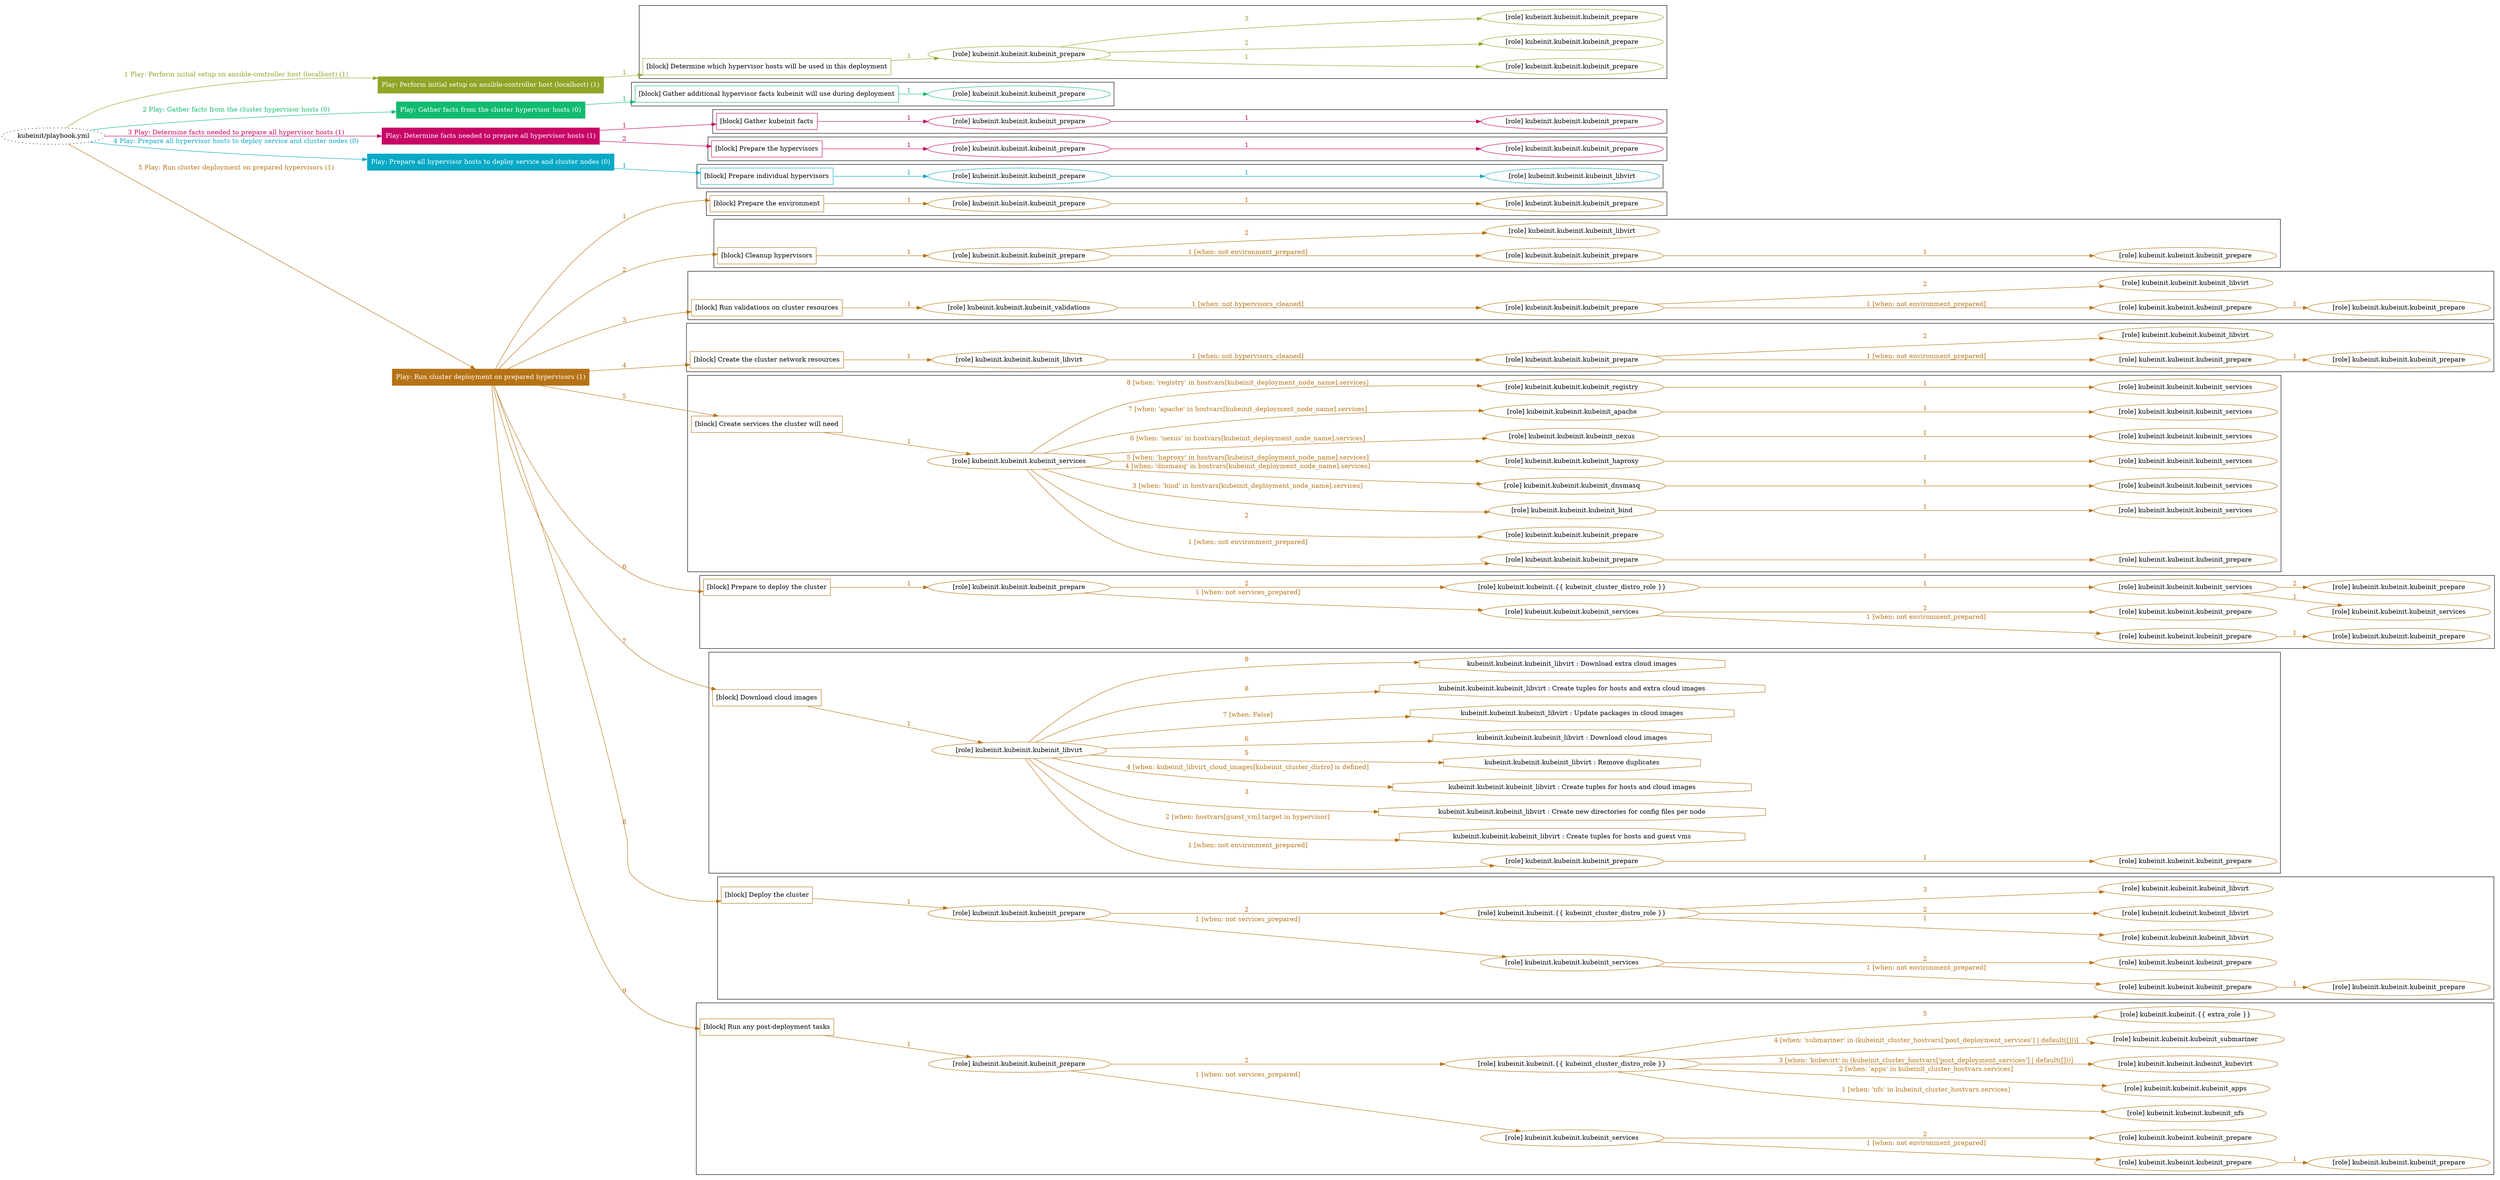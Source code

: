 digraph {
	graph [concentrate=true ordering=in rankdir=LR ratio=fill]
	edge [esep=5 sep=10]
	"kubeinit/playbook.yml" [URL="/home/runner/work/kubeinit/kubeinit/kubeinit/playbook.yml" id=playbook_e4902872 style=dotted]
	"kubeinit/playbook.yml" -> play_7882ade4 [label="1 Play: Perform initial setup on ansible-controller host (localhost) (1)" color="#90a527" fontcolor="#90a527" id=edge_playbook_e4902872_play_7882ade4 labeltooltip="1 Play: Perform initial setup on ansible-controller host (localhost) (1)" tooltip="1 Play: Perform initial setup on ansible-controller host (localhost) (1)"]
	subgraph "Play: Perform initial setup on ansible-controller host (localhost) (1)" {
		play_7882ade4 [label="Play: Perform initial setup on ansible-controller host (localhost) (1)" URL="/home/runner/work/kubeinit/kubeinit/kubeinit/playbook.yml" color="#90a527" fontcolor="#ffffff" id=play_7882ade4 shape=box style=filled tooltip=localhost]
		play_7882ade4 -> block_b8326bfa [label=1 color="#90a527" fontcolor="#90a527" id=edge_1_play_7882ade4_block_b8326bfa labeltooltip=1 tooltip=1]
		subgraph cluster_block_b8326bfa {
			block_b8326bfa [label="[block] Determine which hypervisor hosts will be used in this deployment" URL="/home/runner/work/kubeinit/kubeinit/kubeinit/playbook.yml" color="#90a527" id=block_b8326bfa labeltooltip="Determine which hypervisor hosts will be used in this deployment" shape=box tooltip="Determine which hypervisor hosts will be used in this deployment"]
			block_b8326bfa -> role_9499932b [label="1 " color="#90a527" fontcolor="#90a527" id=edge_1_block_b8326bfa_role_9499932b labeltooltip="1 " tooltip="1 "]
			subgraph "kubeinit.kubeinit.kubeinit_prepare" {
				role_9499932b [label="[role] kubeinit.kubeinit.kubeinit_prepare" URL="/home/runner/work/kubeinit/kubeinit/kubeinit/playbook.yml" color="#90a527" id=role_9499932b tooltip="kubeinit.kubeinit.kubeinit_prepare"]
				role_9499932b -> role_8d0278e4 [label="1 " color="#90a527" fontcolor="#90a527" id=edge_1_role_9499932b_role_8d0278e4 labeltooltip="1 " tooltip="1 "]
				subgraph "kubeinit.kubeinit.kubeinit_prepare" {
					role_8d0278e4 [label="[role] kubeinit.kubeinit.kubeinit_prepare" URL="/home/runner/.ansible/collections/ansible_collections/kubeinit/kubeinit/roles/kubeinit_prepare/tasks/build_hypervisors_group.yml" color="#90a527" id=role_8d0278e4 tooltip="kubeinit.kubeinit.kubeinit_prepare"]
				}
				role_9499932b -> role_b489013b [label="2 " color="#90a527" fontcolor="#90a527" id=edge_2_role_9499932b_role_b489013b labeltooltip="2 " tooltip="2 "]
				subgraph "kubeinit.kubeinit.kubeinit_prepare" {
					role_b489013b [label="[role] kubeinit.kubeinit.kubeinit_prepare" URL="/home/runner/.ansible/collections/ansible_collections/kubeinit/kubeinit/roles/kubeinit_prepare/tasks/build_hypervisors_group.yml" color="#90a527" id=role_b489013b tooltip="kubeinit.kubeinit.kubeinit_prepare"]
				}
				role_9499932b -> role_99bd26d7 [label="3 " color="#90a527" fontcolor="#90a527" id=edge_3_role_9499932b_role_99bd26d7 labeltooltip="3 " tooltip="3 "]
				subgraph "kubeinit.kubeinit.kubeinit_prepare" {
					role_99bd26d7 [label="[role] kubeinit.kubeinit.kubeinit_prepare" URL="/home/runner/.ansible/collections/ansible_collections/kubeinit/kubeinit/roles/kubeinit_prepare/tasks/build_hypervisors_group.yml" color="#90a527" id=role_99bd26d7 tooltip="kubeinit.kubeinit.kubeinit_prepare"]
				}
			}
		}
	}
	"kubeinit/playbook.yml" -> play_f0b65e50 [label="2 Play: Gather facts from the cluster hypervisor hosts (0)" color="#11bb70" fontcolor="#11bb70" id=edge_playbook_e4902872_play_f0b65e50 labeltooltip="2 Play: Gather facts from the cluster hypervisor hosts (0)" tooltip="2 Play: Gather facts from the cluster hypervisor hosts (0)"]
	subgraph "Play: Gather facts from the cluster hypervisor hosts (0)" {
		play_f0b65e50 [label="Play: Gather facts from the cluster hypervisor hosts (0)" URL="/home/runner/work/kubeinit/kubeinit/kubeinit/playbook.yml" color="#11bb70" fontcolor="#ffffff" id=play_f0b65e50 shape=box style=filled tooltip="Play: Gather facts from the cluster hypervisor hosts (0)"]
		play_f0b65e50 -> block_b684e3d1 [label=1 color="#11bb70" fontcolor="#11bb70" id=edge_1_play_f0b65e50_block_b684e3d1 labeltooltip=1 tooltip=1]
		subgraph cluster_block_b684e3d1 {
			block_b684e3d1 [label="[block] Gather additional hypervisor facts kubeinit will use during deployment" URL="/home/runner/work/kubeinit/kubeinit/kubeinit/playbook.yml" color="#11bb70" id=block_b684e3d1 labeltooltip="Gather additional hypervisor facts kubeinit will use during deployment" shape=box tooltip="Gather additional hypervisor facts kubeinit will use during deployment"]
			block_b684e3d1 -> role_26f59881 [label="1 " color="#11bb70" fontcolor="#11bb70" id=edge_1_block_b684e3d1_role_26f59881 labeltooltip="1 " tooltip="1 "]
			subgraph "kubeinit.kubeinit.kubeinit_prepare" {
				role_26f59881 [label="[role] kubeinit.kubeinit.kubeinit_prepare" URL="/home/runner/work/kubeinit/kubeinit/kubeinit/playbook.yml" color="#11bb70" id=role_26f59881 tooltip="kubeinit.kubeinit.kubeinit_prepare"]
			}
		}
	}
	"kubeinit/playbook.yml" -> play_2b2ebce2 [label="3 Play: Determine facts needed to prepare all hypervisor hosts (1)" color="#c80465" fontcolor="#c80465" id=edge_playbook_e4902872_play_2b2ebce2 labeltooltip="3 Play: Determine facts needed to prepare all hypervisor hosts (1)" tooltip="3 Play: Determine facts needed to prepare all hypervisor hosts (1)"]
	subgraph "Play: Determine facts needed to prepare all hypervisor hosts (1)" {
		play_2b2ebce2 [label="Play: Determine facts needed to prepare all hypervisor hosts (1)" URL="/home/runner/work/kubeinit/kubeinit/kubeinit/playbook.yml" color="#c80465" fontcolor="#ffffff" id=play_2b2ebce2 shape=box style=filled tooltip=localhost]
		play_2b2ebce2 -> block_be3266c7 [label=1 color="#c80465" fontcolor="#c80465" id=edge_1_play_2b2ebce2_block_be3266c7 labeltooltip=1 tooltip=1]
		subgraph cluster_block_be3266c7 {
			block_be3266c7 [label="[block] Gather kubeinit facts" URL="/home/runner/work/kubeinit/kubeinit/kubeinit/playbook.yml" color="#c80465" id=block_be3266c7 labeltooltip="Gather kubeinit facts" shape=box tooltip="Gather kubeinit facts"]
			block_be3266c7 -> role_2b806c1f [label="1 " color="#c80465" fontcolor="#c80465" id=edge_1_block_be3266c7_role_2b806c1f labeltooltip="1 " tooltip="1 "]
			subgraph "kubeinit.kubeinit.kubeinit_prepare" {
				role_2b806c1f [label="[role] kubeinit.kubeinit.kubeinit_prepare" URL="/home/runner/work/kubeinit/kubeinit/kubeinit/playbook.yml" color="#c80465" id=role_2b806c1f tooltip="kubeinit.kubeinit.kubeinit_prepare"]
				role_2b806c1f -> role_a0f86236 [label="1 " color="#c80465" fontcolor="#c80465" id=edge_1_role_2b806c1f_role_a0f86236 labeltooltip="1 " tooltip="1 "]
				subgraph "kubeinit.kubeinit.kubeinit_prepare" {
					role_a0f86236 [label="[role] kubeinit.kubeinit.kubeinit_prepare" URL="/home/runner/.ansible/collections/ansible_collections/kubeinit/kubeinit/roles/kubeinit_prepare/tasks/gather_kubeinit_facts.yml" color="#c80465" id=role_a0f86236 tooltip="kubeinit.kubeinit.kubeinit_prepare"]
				}
			}
		}
		play_2b2ebce2 -> block_e5c529bc [label=2 color="#c80465" fontcolor="#c80465" id=edge_2_play_2b2ebce2_block_e5c529bc labeltooltip=2 tooltip=2]
		subgraph cluster_block_e5c529bc {
			block_e5c529bc [label="[block] Prepare the hypervisors" URL="/home/runner/work/kubeinit/kubeinit/kubeinit/playbook.yml" color="#c80465" id=block_e5c529bc labeltooltip="Prepare the hypervisors" shape=box tooltip="Prepare the hypervisors"]
			block_e5c529bc -> role_86568dc1 [label="1 " color="#c80465" fontcolor="#c80465" id=edge_1_block_e5c529bc_role_86568dc1 labeltooltip="1 " tooltip="1 "]
			subgraph "kubeinit.kubeinit.kubeinit_prepare" {
				role_86568dc1 [label="[role] kubeinit.kubeinit.kubeinit_prepare" URL="/home/runner/work/kubeinit/kubeinit/kubeinit/playbook.yml" color="#c80465" id=role_86568dc1 tooltip="kubeinit.kubeinit.kubeinit_prepare"]
				role_86568dc1 -> role_2cf69c3f [label="1 " color="#c80465" fontcolor="#c80465" id=edge_1_role_86568dc1_role_2cf69c3f labeltooltip="1 " tooltip="1 "]
				subgraph "kubeinit.kubeinit.kubeinit_prepare" {
					role_2cf69c3f [label="[role] kubeinit.kubeinit.kubeinit_prepare" URL="/home/runner/.ansible/collections/ansible_collections/kubeinit/kubeinit/roles/kubeinit_prepare/tasks/gather_kubeinit_facts.yml" color="#c80465" id=role_2cf69c3f tooltip="kubeinit.kubeinit.kubeinit_prepare"]
				}
			}
		}
	}
	"kubeinit/playbook.yml" -> play_a9a7de52 [label="4 Play: Prepare all hypervisor hosts to deploy service and cluster nodes (0)" color="#06a9c6" fontcolor="#06a9c6" id=edge_playbook_e4902872_play_a9a7de52 labeltooltip="4 Play: Prepare all hypervisor hosts to deploy service and cluster nodes (0)" tooltip="4 Play: Prepare all hypervisor hosts to deploy service and cluster nodes (0)"]
	subgraph "Play: Prepare all hypervisor hosts to deploy service and cluster nodes (0)" {
		play_a9a7de52 [label="Play: Prepare all hypervisor hosts to deploy service and cluster nodes (0)" URL="/home/runner/work/kubeinit/kubeinit/kubeinit/playbook.yml" color="#06a9c6" fontcolor="#ffffff" id=play_a9a7de52 shape=box style=filled tooltip="Play: Prepare all hypervisor hosts to deploy service and cluster nodes (0)"]
		play_a9a7de52 -> block_e273fd21 [label=1 color="#06a9c6" fontcolor="#06a9c6" id=edge_1_play_a9a7de52_block_e273fd21 labeltooltip=1 tooltip=1]
		subgraph cluster_block_e273fd21 {
			block_e273fd21 [label="[block] Prepare individual hypervisors" URL="/home/runner/work/kubeinit/kubeinit/kubeinit/playbook.yml" color="#06a9c6" id=block_e273fd21 labeltooltip="Prepare individual hypervisors" shape=box tooltip="Prepare individual hypervisors"]
			block_e273fd21 -> role_302d7517 [label="1 " color="#06a9c6" fontcolor="#06a9c6" id=edge_1_block_e273fd21_role_302d7517 labeltooltip="1 " tooltip="1 "]
			subgraph "kubeinit.kubeinit.kubeinit_prepare" {
				role_302d7517 [label="[role] kubeinit.kubeinit.kubeinit_prepare" URL="/home/runner/work/kubeinit/kubeinit/kubeinit/playbook.yml" color="#06a9c6" id=role_302d7517 tooltip="kubeinit.kubeinit.kubeinit_prepare"]
				role_302d7517 -> role_a4dfd65f [label="1 " color="#06a9c6" fontcolor="#06a9c6" id=edge_1_role_302d7517_role_a4dfd65f labeltooltip="1 " tooltip="1 "]
				subgraph "kubeinit.kubeinit.kubeinit_libvirt" {
					role_a4dfd65f [label="[role] kubeinit.kubeinit.kubeinit_libvirt" URL="/home/runner/.ansible/collections/ansible_collections/kubeinit/kubeinit/roles/kubeinit_prepare/tasks/prepare_hypervisor.yml" color="#06a9c6" id=role_a4dfd65f tooltip="kubeinit.kubeinit.kubeinit_libvirt"]
				}
			}
		}
	}
	"kubeinit/playbook.yml" -> play_90c730e1 [label="5 Play: Run cluster deployment on prepared hypervisors (1)" color="#b67316" fontcolor="#b67316" id=edge_playbook_e4902872_play_90c730e1 labeltooltip="5 Play: Run cluster deployment on prepared hypervisors (1)" tooltip="5 Play: Run cluster deployment on prepared hypervisors (1)"]
	subgraph "Play: Run cluster deployment on prepared hypervisors (1)" {
		play_90c730e1 [label="Play: Run cluster deployment on prepared hypervisors (1)" URL="/home/runner/work/kubeinit/kubeinit/kubeinit/playbook.yml" color="#b67316" fontcolor="#ffffff" id=play_90c730e1 shape=box style=filled tooltip=localhost]
		play_90c730e1 -> block_369faaf8 [label=1 color="#b67316" fontcolor="#b67316" id=edge_1_play_90c730e1_block_369faaf8 labeltooltip=1 tooltip=1]
		subgraph cluster_block_369faaf8 {
			block_369faaf8 [label="[block] Prepare the environment" URL="/home/runner/work/kubeinit/kubeinit/kubeinit/playbook.yml" color="#b67316" id=block_369faaf8 labeltooltip="Prepare the environment" shape=box tooltip="Prepare the environment"]
			block_369faaf8 -> role_30afd853 [label="1 " color="#b67316" fontcolor="#b67316" id=edge_1_block_369faaf8_role_30afd853 labeltooltip="1 " tooltip="1 "]
			subgraph "kubeinit.kubeinit.kubeinit_prepare" {
				role_30afd853 [label="[role] kubeinit.kubeinit.kubeinit_prepare" URL="/home/runner/work/kubeinit/kubeinit/kubeinit/playbook.yml" color="#b67316" id=role_30afd853 tooltip="kubeinit.kubeinit.kubeinit_prepare"]
				role_30afd853 -> role_df44635d [label="1 " color="#b67316" fontcolor="#b67316" id=edge_1_role_30afd853_role_df44635d labeltooltip="1 " tooltip="1 "]
				subgraph "kubeinit.kubeinit.kubeinit_prepare" {
					role_df44635d [label="[role] kubeinit.kubeinit.kubeinit_prepare" URL="/home/runner/.ansible/collections/ansible_collections/kubeinit/kubeinit/roles/kubeinit_prepare/tasks/gather_kubeinit_facts.yml" color="#b67316" id=role_df44635d tooltip="kubeinit.kubeinit.kubeinit_prepare"]
				}
			}
		}
		play_90c730e1 -> block_1247a659 [label=2 color="#b67316" fontcolor="#b67316" id=edge_2_play_90c730e1_block_1247a659 labeltooltip=2 tooltip=2]
		subgraph cluster_block_1247a659 {
			block_1247a659 [label="[block] Cleanup hypervisors" URL="/home/runner/work/kubeinit/kubeinit/kubeinit/playbook.yml" color="#b67316" id=block_1247a659 labeltooltip="Cleanup hypervisors" shape=box tooltip="Cleanup hypervisors"]
			block_1247a659 -> role_097a01a6 [label="1 " color="#b67316" fontcolor="#b67316" id=edge_1_block_1247a659_role_097a01a6 labeltooltip="1 " tooltip="1 "]
			subgraph "kubeinit.kubeinit.kubeinit_prepare" {
				role_097a01a6 [label="[role] kubeinit.kubeinit.kubeinit_prepare" URL="/home/runner/work/kubeinit/kubeinit/kubeinit/playbook.yml" color="#b67316" id=role_097a01a6 tooltip="kubeinit.kubeinit.kubeinit_prepare"]
				role_097a01a6 -> role_6c8af7eb [label="1 [when: not environment_prepared]" color="#b67316" fontcolor="#b67316" id=edge_1_role_097a01a6_role_6c8af7eb labeltooltip="1 [when: not environment_prepared]" tooltip="1 [when: not environment_prepared]"]
				subgraph "kubeinit.kubeinit.kubeinit_prepare" {
					role_6c8af7eb [label="[role] kubeinit.kubeinit.kubeinit_prepare" URL="/home/runner/.ansible/collections/ansible_collections/kubeinit/kubeinit/roles/kubeinit_prepare/tasks/cleanup_hypervisors.yml" color="#b67316" id=role_6c8af7eb tooltip="kubeinit.kubeinit.kubeinit_prepare"]
					role_6c8af7eb -> role_8a21ac5c [label="1 " color="#b67316" fontcolor="#b67316" id=edge_1_role_6c8af7eb_role_8a21ac5c labeltooltip="1 " tooltip="1 "]
					subgraph "kubeinit.kubeinit.kubeinit_prepare" {
						role_8a21ac5c [label="[role] kubeinit.kubeinit.kubeinit_prepare" URL="/home/runner/.ansible/collections/ansible_collections/kubeinit/kubeinit/roles/kubeinit_prepare/tasks/gather_kubeinit_facts.yml" color="#b67316" id=role_8a21ac5c tooltip="kubeinit.kubeinit.kubeinit_prepare"]
					}
				}
				role_097a01a6 -> role_42ff808e [label="2 " color="#b67316" fontcolor="#b67316" id=edge_2_role_097a01a6_role_42ff808e labeltooltip="2 " tooltip="2 "]
				subgraph "kubeinit.kubeinit.kubeinit_libvirt" {
					role_42ff808e [label="[role] kubeinit.kubeinit.kubeinit_libvirt" URL="/home/runner/.ansible/collections/ansible_collections/kubeinit/kubeinit/roles/kubeinit_prepare/tasks/cleanup_hypervisors.yml" color="#b67316" id=role_42ff808e tooltip="kubeinit.kubeinit.kubeinit_libvirt"]
				}
			}
		}
		play_90c730e1 -> block_3a4a8b44 [label=3 color="#b67316" fontcolor="#b67316" id=edge_3_play_90c730e1_block_3a4a8b44 labeltooltip=3 tooltip=3]
		subgraph cluster_block_3a4a8b44 {
			block_3a4a8b44 [label="[block] Run validations on cluster resources" URL="/home/runner/work/kubeinit/kubeinit/kubeinit/playbook.yml" color="#b67316" id=block_3a4a8b44 labeltooltip="Run validations on cluster resources" shape=box tooltip="Run validations on cluster resources"]
			block_3a4a8b44 -> role_1b69171c [label="1 " color="#b67316" fontcolor="#b67316" id=edge_1_block_3a4a8b44_role_1b69171c labeltooltip="1 " tooltip="1 "]
			subgraph "kubeinit.kubeinit.kubeinit_validations" {
				role_1b69171c [label="[role] kubeinit.kubeinit.kubeinit_validations" URL="/home/runner/work/kubeinit/kubeinit/kubeinit/playbook.yml" color="#b67316" id=role_1b69171c tooltip="kubeinit.kubeinit.kubeinit_validations"]
				role_1b69171c -> role_d25eea38 [label="1 [when: not hypervisors_cleaned]" color="#b67316" fontcolor="#b67316" id=edge_1_role_1b69171c_role_d25eea38 labeltooltip="1 [when: not hypervisors_cleaned]" tooltip="1 [when: not hypervisors_cleaned]"]
				subgraph "kubeinit.kubeinit.kubeinit_prepare" {
					role_d25eea38 [label="[role] kubeinit.kubeinit.kubeinit_prepare" URL="/home/runner/.ansible/collections/ansible_collections/kubeinit/kubeinit/roles/kubeinit_validations/tasks/main.yml" color="#b67316" id=role_d25eea38 tooltip="kubeinit.kubeinit.kubeinit_prepare"]
					role_d25eea38 -> role_c04b9bfd [label="1 [when: not environment_prepared]" color="#b67316" fontcolor="#b67316" id=edge_1_role_d25eea38_role_c04b9bfd labeltooltip="1 [when: not environment_prepared]" tooltip="1 [when: not environment_prepared]"]
					subgraph "kubeinit.kubeinit.kubeinit_prepare" {
						role_c04b9bfd [label="[role] kubeinit.kubeinit.kubeinit_prepare" URL="/home/runner/.ansible/collections/ansible_collections/kubeinit/kubeinit/roles/kubeinit_prepare/tasks/cleanup_hypervisors.yml" color="#b67316" id=role_c04b9bfd tooltip="kubeinit.kubeinit.kubeinit_prepare"]
						role_c04b9bfd -> role_32394fb7 [label="1 " color="#b67316" fontcolor="#b67316" id=edge_1_role_c04b9bfd_role_32394fb7 labeltooltip="1 " tooltip="1 "]
						subgraph "kubeinit.kubeinit.kubeinit_prepare" {
							role_32394fb7 [label="[role] kubeinit.kubeinit.kubeinit_prepare" URL="/home/runner/.ansible/collections/ansible_collections/kubeinit/kubeinit/roles/kubeinit_prepare/tasks/gather_kubeinit_facts.yml" color="#b67316" id=role_32394fb7 tooltip="kubeinit.kubeinit.kubeinit_prepare"]
						}
					}
					role_d25eea38 -> role_b0ce261c [label="2 " color="#b67316" fontcolor="#b67316" id=edge_2_role_d25eea38_role_b0ce261c labeltooltip="2 " tooltip="2 "]
					subgraph "kubeinit.kubeinit.kubeinit_libvirt" {
						role_b0ce261c [label="[role] kubeinit.kubeinit.kubeinit_libvirt" URL="/home/runner/.ansible/collections/ansible_collections/kubeinit/kubeinit/roles/kubeinit_prepare/tasks/cleanup_hypervisors.yml" color="#b67316" id=role_b0ce261c tooltip="kubeinit.kubeinit.kubeinit_libvirt"]
					}
				}
			}
		}
		play_90c730e1 -> block_086042fc [label=4 color="#b67316" fontcolor="#b67316" id=edge_4_play_90c730e1_block_086042fc labeltooltip=4 tooltip=4]
		subgraph cluster_block_086042fc {
			block_086042fc [label="[block] Create the cluster network resources" URL="/home/runner/work/kubeinit/kubeinit/kubeinit/playbook.yml" color="#b67316" id=block_086042fc labeltooltip="Create the cluster network resources" shape=box tooltip="Create the cluster network resources"]
			block_086042fc -> role_82d01b04 [label="1 " color="#b67316" fontcolor="#b67316" id=edge_1_block_086042fc_role_82d01b04 labeltooltip="1 " tooltip="1 "]
			subgraph "kubeinit.kubeinit.kubeinit_libvirt" {
				role_82d01b04 [label="[role] kubeinit.kubeinit.kubeinit_libvirt" URL="/home/runner/work/kubeinit/kubeinit/kubeinit/playbook.yml" color="#b67316" id=role_82d01b04 tooltip="kubeinit.kubeinit.kubeinit_libvirt"]
				role_82d01b04 -> role_07208b66 [label="1 [when: not hypervisors_cleaned]" color="#b67316" fontcolor="#b67316" id=edge_1_role_82d01b04_role_07208b66 labeltooltip="1 [when: not hypervisors_cleaned]" tooltip="1 [when: not hypervisors_cleaned]"]
				subgraph "kubeinit.kubeinit.kubeinit_prepare" {
					role_07208b66 [label="[role] kubeinit.kubeinit.kubeinit_prepare" URL="/home/runner/.ansible/collections/ansible_collections/kubeinit/kubeinit/roles/kubeinit_libvirt/tasks/create_network.yml" color="#b67316" id=role_07208b66 tooltip="kubeinit.kubeinit.kubeinit_prepare"]
					role_07208b66 -> role_502b86b5 [label="1 [when: not environment_prepared]" color="#b67316" fontcolor="#b67316" id=edge_1_role_07208b66_role_502b86b5 labeltooltip="1 [when: not environment_prepared]" tooltip="1 [when: not environment_prepared]"]
					subgraph "kubeinit.kubeinit.kubeinit_prepare" {
						role_502b86b5 [label="[role] kubeinit.kubeinit.kubeinit_prepare" URL="/home/runner/.ansible/collections/ansible_collections/kubeinit/kubeinit/roles/kubeinit_prepare/tasks/cleanup_hypervisors.yml" color="#b67316" id=role_502b86b5 tooltip="kubeinit.kubeinit.kubeinit_prepare"]
						role_502b86b5 -> role_f743059f [label="1 " color="#b67316" fontcolor="#b67316" id=edge_1_role_502b86b5_role_f743059f labeltooltip="1 " tooltip="1 "]
						subgraph "kubeinit.kubeinit.kubeinit_prepare" {
							role_f743059f [label="[role] kubeinit.kubeinit.kubeinit_prepare" URL="/home/runner/.ansible/collections/ansible_collections/kubeinit/kubeinit/roles/kubeinit_prepare/tasks/gather_kubeinit_facts.yml" color="#b67316" id=role_f743059f tooltip="kubeinit.kubeinit.kubeinit_prepare"]
						}
					}
					role_07208b66 -> role_3ad8d0fc [label="2 " color="#b67316" fontcolor="#b67316" id=edge_2_role_07208b66_role_3ad8d0fc labeltooltip="2 " tooltip="2 "]
					subgraph "kubeinit.kubeinit.kubeinit_libvirt" {
						role_3ad8d0fc [label="[role] kubeinit.kubeinit.kubeinit_libvirt" URL="/home/runner/.ansible/collections/ansible_collections/kubeinit/kubeinit/roles/kubeinit_prepare/tasks/cleanup_hypervisors.yml" color="#b67316" id=role_3ad8d0fc tooltip="kubeinit.kubeinit.kubeinit_libvirt"]
					}
				}
			}
		}
		play_90c730e1 -> block_f02f10c4 [label=5 color="#b67316" fontcolor="#b67316" id=edge_5_play_90c730e1_block_f02f10c4 labeltooltip=5 tooltip=5]
		subgraph cluster_block_f02f10c4 {
			block_f02f10c4 [label="[block] Create services the cluster will need" URL="/home/runner/work/kubeinit/kubeinit/kubeinit/playbook.yml" color="#b67316" id=block_f02f10c4 labeltooltip="Create services the cluster will need" shape=box tooltip="Create services the cluster will need"]
			block_f02f10c4 -> role_c0a5e94b [label="1 " color="#b67316" fontcolor="#b67316" id=edge_1_block_f02f10c4_role_c0a5e94b labeltooltip="1 " tooltip="1 "]
			subgraph "kubeinit.kubeinit.kubeinit_services" {
				role_c0a5e94b [label="[role] kubeinit.kubeinit.kubeinit_services" URL="/home/runner/work/kubeinit/kubeinit/kubeinit/playbook.yml" color="#b67316" id=role_c0a5e94b tooltip="kubeinit.kubeinit.kubeinit_services"]
				role_c0a5e94b -> role_7dbe4048 [label="1 [when: not environment_prepared]" color="#b67316" fontcolor="#b67316" id=edge_1_role_c0a5e94b_role_7dbe4048 labeltooltip="1 [when: not environment_prepared]" tooltip="1 [when: not environment_prepared]"]
				subgraph "kubeinit.kubeinit.kubeinit_prepare" {
					role_7dbe4048 [label="[role] kubeinit.kubeinit.kubeinit_prepare" URL="/home/runner/.ansible/collections/ansible_collections/kubeinit/kubeinit/roles/kubeinit_services/tasks/main.yml" color="#b67316" id=role_7dbe4048 tooltip="kubeinit.kubeinit.kubeinit_prepare"]
					role_7dbe4048 -> role_5a273a4d [label="1 " color="#b67316" fontcolor="#b67316" id=edge_1_role_7dbe4048_role_5a273a4d labeltooltip="1 " tooltip="1 "]
					subgraph "kubeinit.kubeinit.kubeinit_prepare" {
						role_5a273a4d [label="[role] kubeinit.kubeinit.kubeinit_prepare" URL="/home/runner/.ansible/collections/ansible_collections/kubeinit/kubeinit/roles/kubeinit_prepare/tasks/gather_kubeinit_facts.yml" color="#b67316" id=role_5a273a4d tooltip="kubeinit.kubeinit.kubeinit_prepare"]
					}
				}
				role_c0a5e94b -> role_024ed9bc [label="2 " color="#b67316" fontcolor="#b67316" id=edge_2_role_c0a5e94b_role_024ed9bc labeltooltip="2 " tooltip="2 "]
				subgraph "kubeinit.kubeinit.kubeinit_prepare" {
					role_024ed9bc [label="[role] kubeinit.kubeinit.kubeinit_prepare" URL="/home/runner/.ansible/collections/ansible_collections/kubeinit/kubeinit/roles/kubeinit_services/tasks/00_create_service_pod.yml" color="#b67316" id=role_024ed9bc tooltip="kubeinit.kubeinit.kubeinit_prepare"]
				}
				role_c0a5e94b -> role_caea1cac [label="3 [when: 'bind' in hostvars[kubeinit_deployment_node_name].services]" color="#b67316" fontcolor="#b67316" id=edge_3_role_c0a5e94b_role_caea1cac labeltooltip="3 [when: 'bind' in hostvars[kubeinit_deployment_node_name].services]" tooltip="3 [when: 'bind' in hostvars[kubeinit_deployment_node_name].services]"]
				subgraph "kubeinit.kubeinit.kubeinit_bind" {
					role_caea1cac [label="[role] kubeinit.kubeinit.kubeinit_bind" URL="/home/runner/.ansible/collections/ansible_collections/kubeinit/kubeinit/roles/kubeinit_services/tasks/start_services_containers.yml" color="#b67316" id=role_caea1cac tooltip="kubeinit.kubeinit.kubeinit_bind"]
					role_caea1cac -> role_e28647d5 [label="1 " color="#b67316" fontcolor="#b67316" id=edge_1_role_caea1cac_role_e28647d5 labeltooltip="1 " tooltip="1 "]
					subgraph "kubeinit.kubeinit.kubeinit_services" {
						role_e28647d5 [label="[role] kubeinit.kubeinit.kubeinit_services" URL="/home/runner/.ansible/collections/ansible_collections/kubeinit/kubeinit/roles/kubeinit_bind/tasks/main.yml" color="#b67316" id=role_e28647d5 tooltip="kubeinit.kubeinit.kubeinit_services"]
					}
				}
				role_c0a5e94b -> role_802a34be [label="4 [when: 'dnsmasq' in hostvars[kubeinit_deployment_node_name].services]" color="#b67316" fontcolor="#b67316" id=edge_4_role_c0a5e94b_role_802a34be labeltooltip="4 [when: 'dnsmasq' in hostvars[kubeinit_deployment_node_name].services]" tooltip="4 [when: 'dnsmasq' in hostvars[kubeinit_deployment_node_name].services]"]
				subgraph "kubeinit.kubeinit.kubeinit_dnsmasq" {
					role_802a34be [label="[role] kubeinit.kubeinit.kubeinit_dnsmasq" URL="/home/runner/.ansible/collections/ansible_collections/kubeinit/kubeinit/roles/kubeinit_services/tasks/start_services_containers.yml" color="#b67316" id=role_802a34be tooltip="kubeinit.kubeinit.kubeinit_dnsmasq"]
					role_802a34be -> role_f638617c [label="1 " color="#b67316" fontcolor="#b67316" id=edge_1_role_802a34be_role_f638617c labeltooltip="1 " tooltip="1 "]
					subgraph "kubeinit.kubeinit.kubeinit_services" {
						role_f638617c [label="[role] kubeinit.kubeinit.kubeinit_services" URL="/home/runner/.ansible/collections/ansible_collections/kubeinit/kubeinit/roles/kubeinit_dnsmasq/tasks/main.yml" color="#b67316" id=role_f638617c tooltip="kubeinit.kubeinit.kubeinit_services"]
					}
				}
				role_c0a5e94b -> role_c555dc9b [label="5 [when: 'haproxy' in hostvars[kubeinit_deployment_node_name].services]" color="#b67316" fontcolor="#b67316" id=edge_5_role_c0a5e94b_role_c555dc9b labeltooltip="5 [when: 'haproxy' in hostvars[kubeinit_deployment_node_name].services]" tooltip="5 [when: 'haproxy' in hostvars[kubeinit_deployment_node_name].services]"]
				subgraph "kubeinit.kubeinit.kubeinit_haproxy" {
					role_c555dc9b [label="[role] kubeinit.kubeinit.kubeinit_haproxy" URL="/home/runner/.ansible/collections/ansible_collections/kubeinit/kubeinit/roles/kubeinit_services/tasks/start_services_containers.yml" color="#b67316" id=role_c555dc9b tooltip="kubeinit.kubeinit.kubeinit_haproxy"]
					role_c555dc9b -> role_06d11cf6 [label="1 " color="#b67316" fontcolor="#b67316" id=edge_1_role_c555dc9b_role_06d11cf6 labeltooltip="1 " tooltip="1 "]
					subgraph "kubeinit.kubeinit.kubeinit_services" {
						role_06d11cf6 [label="[role] kubeinit.kubeinit.kubeinit_services" URL="/home/runner/.ansible/collections/ansible_collections/kubeinit/kubeinit/roles/kubeinit_haproxy/tasks/main.yml" color="#b67316" id=role_06d11cf6 tooltip="kubeinit.kubeinit.kubeinit_services"]
					}
				}
				role_c0a5e94b -> role_9167e7ba [label="6 [when: 'nexus' in hostvars[kubeinit_deployment_node_name].services]" color="#b67316" fontcolor="#b67316" id=edge_6_role_c0a5e94b_role_9167e7ba labeltooltip="6 [when: 'nexus' in hostvars[kubeinit_deployment_node_name].services]" tooltip="6 [when: 'nexus' in hostvars[kubeinit_deployment_node_name].services]"]
				subgraph "kubeinit.kubeinit.kubeinit_nexus" {
					role_9167e7ba [label="[role] kubeinit.kubeinit.kubeinit_nexus" URL="/home/runner/.ansible/collections/ansible_collections/kubeinit/kubeinit/roles/kubeinit_services/tasks/start_services_containers.yml" color="#b67316" id=role_9167e7ba tooltip="kubeinit.kubeinit.kubeinit_nexus"]
					role_9167e7ba -> role_521a381f [label="1 " color="#b67316" fontcolor="#b67316" id=edge_1_role_9167e7ba_role_521a381f labeltooltip="1 " tooltip="1 "]
					subgraph "kubeinit.kubeinit.kubeinit_services" {
						role_521a381f [label="[role] kubeinit.kubeinit.kubeinit_services" URL="/home/runner/.ansible/collections/ansible_collections/kubeinit/kubeinit/roles/kubeinit_nexus/tasks/main.yml" color="#b67316" id=role_521a381f tooltip="kubeinit.kubeinit.kubeinit_services"]
					}
				}
				role_c0a5e94b -> role_f6ba3863 [label="7 [when: 'apache' in hostvars[kubeinit_deployment_node_name].services]" color="#b67316" fontcolor="#b67316" id=edge_7_role_c0a5e94b_role_f6ba3863 labeltooltip="7 [when: 'apache' in hostvars[kubeinit_deployment_node_name].services]" tooltip="7 [when: 'apache' in hostvars[kubeinit_deployment_node_name].services]"]
				subgraph "kubeinit.kubeinit.kubeinit_apache" {
					role_f6ba3863 [label="[role] kubeinit.kubeinit.kubeinit_apache" URL="/home/runner/.ansible/collections/ansible_collections/kubeinit/kubeinit/roles/kubeinit_services/tasks/start_services_containers.yml" color="#b67316" id=role_f6ba3863 tooltip="kubeinit.kubeinit.kubeinit_apache"]
					role_f6ba3863 -> role_3e6561fc [label="1 " color="#b67316" fontcolor="#b67316" id=edge_1_role_f6ba3863_role_3e6561fc labeltooltip="1 " tooltip="1 "]
					subgraph "kubeinit.kubeinit.kubeinit_services" {
						role_3e6561fc [label="[role] kubeinit.kubeinit.kubeinit_services" URL="/home/runner/.ansible/collections/ansible_collections/kubeinit/kubeinit/roles/kubeinit_apache/tasks/main.yml" color="#b67316" id=role_3e6561fc tooltip="kubeinit.kubeinit.kubeinit_services"]
					}
				}
				role_c0a5e94b -> role_58dd3759 [label="8 [when: 'registry' in hostvars[kubeinit_deployment_node_name].services]" color="#b67316" fontcolor="#b67316" id=edge_8_role_c0a5e94b_role_58dd3759 labeltooltip="8 [when: 'registry' in hostvars[kubeinit_deployment_node_name].services]" tooltip="8 [when: 'registry' in hostvars[kubeinit_deployment_node_name].services]"]
				subgraph "kubeinit.kubeinit.kubeinit_registry" {
					role_58dd3759 [label="[role] kubeinit.kubeinit.kubeinit_registry" URL="/home/runner/.ansible/collections/ansible_collections/kubeinit/kubeinit/roles/kubeinit_services/tasks/start_services_containers.yml" color="#b67316" id=role_58dd3759 tooltip="kubeinit.kubeinit.kubeinit_registry"]
					role_58dd3759 -> role_54bd1717 [label="1 " color="#b67316" fontcolor="#b67316" id=edge_1_role_58dd3759_role_54bd1717 labeltooltip="1 " tooltip="1 "]
					subgraph "kubeinit.kubeinit.kubeinit_services" {
						role_54bd1717 [label="[role] kubeinit.kubeinit.kubeinit_services" URL="/home/runner/.ansible/collections/ansible_collections/kubeinit/kubeinit/roles/kubeinit_registry/tasks/main.yml" color="#b67316" id=role_54bd1717 tooltip="kubeinit.kubeinit.kubeinit_services"]
					}
				}
			}
		}
		play_90c730e1 -> block_c0d9154d [label=6 color="#b67316" fontcolor="#b67316" id=edge_6_play_90c730e1_block_c0d9154d labeltooltip=6 tooltip=6]
		subgraph cluster_block_c0d9154d {
			block_c0d9154d [label="[block] Prepare to deploy the cluster" URL="/home/runner/work/kubeinit/kubeinit/kubeinit/playbook.yml" color="#b67316" id=block_c0d9154d labeltooltip="Prepare to deploy the cluster" shape=box tooltip="Prepare to deploy the cluster"]
			block_c0d9154d -> role_bc04688a [label="1 " color="#b67316" fontcolor="#b67316" id=edge_1_block_c0d9154d_role_bc04688a labeltooltip="1 " tooltip="1 "]
			subgraph "kubeinit.kubeinit.kubeinit_prepare" {
				role_bc04688a [label="[role] kubeinit.kubeinit.kubeinit_prepare" URL="/home/runner/work/kubeinit/kubeinit/kubeinit/playbook.yml" color="#b67316" id=role_bc04688a tooltip="kubeinit.kubeinit.kubeinit_prepare"]
				role_bc04688a -> role_c5c9e492 [label="1 [when: not services_prepared]" color="#b67316" fontcolor="#b67316" id=edge_1_role_bc04688a_role_c5c9e492 labeltooltip="1 [when: not services_prepared]" tooltip="1 [when: not services_prepared]"]
				subgraph "kubeinit.kubeinit.kubeinit_services" {
					role_c5c9e492 [label="[role] kubeinit.kubeinit.kubeinit_services" URL="/home/runner/.ansible/collections/ansible_collections/kubeinit/kubeinit/roles/kubeinit_prepare/tasks/prepare_cluster.yml" color="#b67316" id=role_c5c9e492 tooltip="kubeinit.kubeinit.kubeinit_services"]
					role_c5c9e492 -> role_a70bbf01 [label="1 [when: not environment_prepared]" color="#b67316" fontcolor="#b67316" id=edge_1_role_c5c9e492_role_a70bbf01 labeltooltip="1 [when: not environment_prepared]" tooltip="1 [when: not environment_prepared]"]
					subgraph "kubeinit.kubeinit.kubeinit_prepare" {
						role_a70bbf01 [label="[role] kubeinit.kubeinit.kubeinit_prepare" URL="/home/runner/.ansible/collections/ansible_collections/kubeinit/kubeinit/roles/kubeinit_services/tasks/prepare_services.yml" color="#b67316" id=role_a70bbf01 tooltip="kubeinit.kubeinit.kubeinit_prepare"]
						role_a70bbf01 -> role_f26339d2 [label="1 " color="#b67316" fontcolor="#b67316" id=edge_1_role_a70bbf01_role_f26339d2 labeltooltip="1 " tooltip="1 "]
						subgraph "kubeinit.kubeinit.kubeinit_prepare" {
							role_f26339d2 [label="[role] kubeinit.kubeinit.kubeinit_prepare" URL="/home/runner/.ansible/collections/ansible_collections/kubeinit/kubeinit/roles/kubeinit_prepare/tasks/gather_kubeinit_facts.yml" color="#b67316" id=role_f26339d2 tooltip="kubeinit.kubeinit.kubeinit_prepare"]
						}
					}
					role_c5c9e492 -> role_f83ad92f [label="2 " color="#b67316" fontcolor="#b67316" id=edge_2_role_c5c9e492_role_f83ad92f labeltooltip="2 " tooltip="2 "]
					subgraph "kubeinit.kubeinit.kubeinit_prepare" {
						role_f83ad92f [label="[role] kubeinit.kubeinit.kubeinit_prepare" URL="/home/runner/.ansible/collections/ansible_collections/kubeinit/kubeinit/roles/kubeinit_services/tasks/prepare_services.yml" color="#b67316" id=role_f83ad92f tooltip="kubeinit.kubeinit.kubeinit_prepare"]
					}
				}
				role_bc04688a -> role_c9438488 [label="2 " color="#b67316" fontcolor="#b67316" id=edge_2_role_bc04688a_role_c9438488 labeltooltip="2 " tooltip="2 "]
				subgraph "kubeinit.kubeinit.{{ kubeinit_cluster_distro_role }}" {
					role_c9438488 [label="[role] kubeinit.kubeinit.{{ kubeinit_cluster_distro_role }}" URL="/home/runner/.ansible/collections/ansible_collections/kubeinit/kubeinit/roles/kubeinit_prepare/tasks/prepare_cluster.yml" color="#b67316" id=role_c9438488 tooltip="kubeinit.kubeinit.{{ kubeinit_cluster_distro_role }}"]
					role_c9438488 -> role_66ce3e36 [label="1 " color="#b67316" fontcolor="#b67316" id=edge_1_role_c9438488_role_66ce3e36 labeltooltip="1 " tooltip="1 "]
					subgraph "kubeinit.kubeinit.kubeinit_services" {
						role_66ce3e36 [label="[role] kubeinit.kubeinit.kubeinit_services" URL="/home/runner/.ansible/collections/ansible_collections/kubeinit/kubeinit/roles/kubeinit_openshift/tasks/prepare_cluster.yml" color="#b67316" id=role_66ce3e36 tooltip="kubeinit.kubeinit.kubeinit_services"]
						role_66ce3e36 -> role_a0eda3f8 [label="1 " color="#b67316" fontcolor="#b67316" id=edge_1_role_66ce3e36_role_a0eda3f8 labeltooltip="1 " tooltip="1 "]
						subgraph "kubeinit.kubeinit.kubeinit_services" {
							role_a0eda3f8 [label="[role] kubeinit.kubeinit.kubeinit_services" URL="/home/runner/.ansible/collections/ansible_collections/kubeinit/kubeinit/roles/kubeinit_services/tasks/create_provision_container.yml" color="#b67316" id=role_a0eda3f8 tooltip="kubeinit.kubeinit.kubeinit_services"]
						}
						role_66ce3e36 -> role_d2019fef [label="2 " color="#b67316" fontcolor="#b67316" id=edge_2_role_66ce3e36_role_d2019fef labeltooltip="2 " tooltip="2 "]
						subgraph "kubeinit.kubeinit.kubeinit_prepare" {
							role_d2019fef [label="[role] kubeinit.kubeinit.kubeinit_prepare" URL="/home/runner/.ansible/collections/ansible_collections/kubeinit/kubeinit/roles/kubeinit_services/tasks/create_provision_container.yml" color="#b67316" id=role_d2019fef tooltip="kubeinit.kubeinit.kubeinit_prepare"]
						}
					}
				}
			}
		}
		play_90c730e1 -> block_4220b836 [label=7 color="#b67316" fontcolor="#b67316" id=edge_7_play_90c730e1_block_4220b836 labeltooltip=7 tooltip=7]
		subgraph cluster_block_4220b836 {
			block_4220b836 [label="[block] Download cloud images" URL="/home/runner/work/kubeinit/kubeinit/kubeinit/playbook.yml" color="#b67316" id=block_4220b836 labeltooltip="Download cloud images" shape=box tooltip="Download cloud images"]
			block_4220b836 -> role_70b548d2 [label="1 " color="#b67316" fontcolor="#b67316" id=edge_1_block_4220b836_role_70b548d2 labeltooltip="1 " tooltip="1 "]
			subgraph "kubeinit.kubeinit.kubeinit_libvirt" {
				role_70b548d2 [label="[role] kubeinit.kubeinit.kubeinit_libvirt" URL="/home/runner/work/kubeinit/kubeinit/kubeinit/playbook.yml" color="#b67316" id=role_70b548d2 tooltip="kubeinit.kubeinit.kubeinit_libvirt"]
				role_70b548d2 -> role_a1ec9efb [label="1 [when: not environment_prepared]" color="#b67316" fontcolor="#b67316" id=edge_1_role_70b548d2_role_a1ec9efb labeltooltip="1 [when: not environment_prepared]" tooltip="1 [when: not environment_prepared]"]
				subgraph "kubeinit.kubeinit.kubeinit_prepare" {
					role_a1ec9efb [label="[role] kubeinit.kubeinit.kubeinit_prepare" URL="/home/runner/.ansible/collections/ansible_collections/kubeinit/kubeinit/roles/kubeinit_libvirt/tasks/download_cloud_images.yml" color="#b67316" id=role_a1ec9efb tooltip="kubeinit.kubeinit.kubeinit_prepare"]
					role_a1ec9efb -> role_2bf5defe [label="1 " color="#b67316" fontcolor="#b67316" id=edge_1_role_a1ec9efb_role_2bf5defe labeltooltip="1 " tooltip="1 "]
					subgraph "kubeinit.kubeinit.kubeinit_prepare" {
						role_2bf5defe [label="[role] kubeinit.kubeinit.kubeinit_prepare" URL="/home/runner/.ansible/collections/ansible_collections/kubeinit/kubeinit/roles/kubeinit_prepare/tasks/gather_kubeinit_facts.yml" color="#b67316" id=role_2bf5defe tooltip="kubeinit.kubeinit.kubeinit_prepare"]
					}
				}
				task_c5e53f57 [label="kubeinit.kubeinit.kubeinit_libvirt : Create tuples for hosts and guest vms" URL="/home/runner/.ansible/collections/ansible_collections/kubeinit/kubeinit/roles/kubeinit_libvirt/tasks/download_cloud_images.yml" color="#b67316" id=task_c5e53f57 shape=octagon tooltip="kubeinit.kubeinit.kubeinit_libvirt : Create tuples for hosts and guest vms"]
				role_70b548d2 -> task_c5e53f57 [label="2 [when: hostvars[guest_vm].target in hypervisor]" color="#b67316" fontcolor="#b67316" id=edge_2_role_70b548d2_task_c5e53f57 labeltooltip="2 [when: hostvars[guest_vm].target in hypervisor]" tooltip="2 [when: hostvars[guest_vm].target in hypervisor]"]
				task_2bbdf020 [label="kubeinit.kubeinit.kubeinit_libvirt : Create new directories for config files per node" URL="/home/runner/.ansible/collections/ansible_collections/kubeinit/kubeinit/roles/kubeinit_libvirt/tasks/download_cloud_images.yml" color="#b67316" id=task_2bbdf020 shape=octagon tooltip="kubeinit.kubeinit.kubeinit_libvirt : Create new directories for config files per node"]
				role_70b548d2 -> task_2bbdf020 [label="3 " color="#b67316" fontcolor="#b67316" id=edge_3_role_70b548d2_task_2bbdf020 labeltooltip="3 " tooltip="3 "]
				task_f82a6bdb [label="kubeinit.kubeinit.kubeinit_libvirt : Create tuples for hosts and cloud images" URL="/home/runner/.ansible/collections/ansible_collections/kubeinit/kubeinit/roles/kubeinit_libvirt/tasks/download_cloud_images.yml" color="#b67316" id=task_f82a6bdb shape=octagon tooltip="kubeinit.kubeinit.kubeinit_libvirt : Create tuples for hosts and cloud images"]
				role_70b548d2 -> task_f82a6bdb [label="4 [when: kubeinit_libvirt_cloud_images[kubeinit_cluster_distro] is defined]" color="#b67316" fontcolor="#b67316" id=edge_4_role_70b548d2_task_f82a6bdb labeltooltip="4 [when: kubeinit_libvirt_cloud_images[kubeinit_cluster_distro] is defined]" tooltip="4 [when: kubeinit_libvirt_cloud_images[kubeinit_cluster_distro] is defined]"]
				task_ca366db5 [label="kubeinit.kubeinit.kubeinit_libvirt : Remove duplicates" URL="/home/runner/.ansible/collections/ansible_collections/kubeinit/kubeinit/roles/kubeinit_libvirt/tasks/download_cloud_images.yml" color="#b67316" id=task_ca366db5 shape=octagon tooltip="kubeinit.kubeinit.kubeinit_libvirt : Remove duplicates"]
				role_70b548d2 -> task_ca366db5 [label="5 " color="#b67316" fontcolor="#b67316" id=edge_5_role_70b548d2_task_ca366db5 labeltooltip="5 " tooltip="5 "]
				task_72d8fe85 [label="kubeinit.kubeinit.kubeinit_libvirt : Download cloud images" URL="/home/runner/.ansible/collections/ansible_collections/kubeinit/kubeinit/roles/kubeinit_libvirt/tasks/download_cloud_images.yml" color="#b67316" id=task_72d8fe85 shape=octagon tooltip="kubeinit.kubeinit.kubeinit_libvirt : Download cloud images"]
				role_70b548d2 -> task_72d8fe85 [label="6 " color="#b67316" fontcolor="#b67316" id=edge_6_role_70b548d2_task_72d8fe85 labeltooltip="6 " tooltip="6 "]
				task_ca16acad [label="kubeinit.kubeinit.kubeinit_libvirt : Update packages in cloud images" URL="/home/runner/.ansible/collections/ansible_collections/kubeinit/kubeinit/roles/kubeinit_libvirt/tasks/download_cloud_images.yml" color="#b67316" id=task_ca16acad shape=octagon tooltip="kubeinit.kubeinit.kubeinit_libvirt : Update packages in cloud images"]
				role_70b548d2 -> task_ca16acad [label="7 [when: False]" color="#b67316" fontcolor="#b67316" id=edge_7_role_70b548d2_task_ca16acad labeltooltip="7 [when: False]" tooltip="7 [when: False]"]
				task_90305415 [label="kubeinit.kubeinit.kubeinit_libvirt : Create tuples for hosts and extra cloud images" URL="/home/runner/.ansible/collections/ansible_collections/kubeinit/kubeinit/roles/kubeinit_libvirt/tasks/download_cloud_images.yml" color="#b67316" id=task_90305415 shape=octagon tooltip="kubeinit.kubeinit.kubeinit_libvirt : Create tuples for hosts and extra cloud images"]
				role_70b548d2 -> task_90305415 [label="8 " color="#b67316" fontcolor="#b67316" id=edge_8_role_70b548d2_task_90305415 labeltooltip="8 " tooltip="8 "]
				task_1ca26fb4 [label="kubeinit.kubeinit.kubeinit_libvirt : Download extra cloud images" URL="/home/runner/.ansible/collections/ansible_collections/kubeinit/kubeinit/roles/kubeinit_libvirt/tasks/download_cloud_images.yml" color="#b67316" id=task_1ca26fb4 shape=octagon tooltip="kubeinit.kubeinit.kubeinit_libvirt : Download extra cloud images"]
				role_70b548d2 -> task_1ca26fb4 [label="9 " color="#b67316" fontcolor="#b67316" id=edge_9_role_70b548d2_task_1ca26fb4 labeltooltip="9 " tooltip="9 "]
			}
		}
		play_90c730e1 -> block_876a7fca [label=8 color="#b67316" fontcolor="#b67316" id=edge_8_play_90c730e1_block_876a7fca labeltooltip=8 tooltip=8]
		subgraph cluster_block_876a7fca {
			block_876a7fca [label="[block] Deploy the cluster" URL="/home/runner/work/kubeinit/kubeinit/kubeinit/playbook.yml" color="#b67316" id=block_876a7fca labeltooltip="Deploy the cluster" shape=box tooltip="Deploy the cluster"]
			block_876a7fca -> role_07812943 [label="1 " color="#b67316" fontcolor="#b67316" id=edge_1_block_876a7fca_role_07812943 labeltooltip="1 " tooltip="1 "]
			subgraph "kubeinit.kubeinit.kubeinit_prepare" {
				role_07812943 [label="[role] kubeinit.kubeinit.kubeinit_prepare" URL="/home/runner/work/kubeinit/kubeinit/kubeinit/playbook.yml" color="#b67316" id=role_07812943 tooltip="kubeinit.kubeinit.kubeinit_prepare"]
				role_07812943 -> role_892bea4f [label="1 [when: not services_prepared]" color="#b67316" fontcolor="#b67316" id=edge_1_role_07812943_role_892bea4f labeltooltip="1 [when: not services_prepared]" tooltip="1 [when: not services_prepared]"]
				subgraph "kubeinit.kubeinit.kubeinit_services" {
					role_892bea4f [label="[role] kubeinit.kubeinit.kubeinit_services" URL="/home/runner/.ansible/collections/ansible_collections/kubeinit/kubeinit/roles/kubeinit_prepare/tasks/deploy_cluster.yml" color="#b67316" id=role_892bea4f tooltip="kubeinit.kubeinit.kubeinit_services"]
					role_892bea4f -> role_5bc8ab99 [label="1 [when: not environment_prepared]" color="#b67316" fontcolor="#b67316" id=edge_1_role_892bea4f_role_5bc8ab99 labeltooltip="1 [when: not environment_prepared]" tooltip="1 [when: not environment_prepared]"]
					subgraph "kubeinit.kubeinit.kubeinit_prepare" {
						role_5bc8ab99 [label="[role] kubeinit.kubeinit.kubeinit_prepare" URL="/home/runner/.ansible/collections/ansible_collections/kubeinit/kubeinit/roles/kubeinit_services/tasks/prepare_services.yml" color="#b67316" id=role_5bc8ab99 tooltip="kubeinit.kubeinit.kubeinit_prepare"]
						role_5bc8ab99 -> role_e73ce9bf [label="1 " color="#b67316" fontcolor="#b67316" id=edge_1_role_5bc8ab99_role_e73ce9bf labeltooltip="1 " tooltip="1 "]
						subgraph "kubeinit.kubeinit.kubeinit_prepare" {
							role_e73ce9bf [label="[role] kubeinit.kubeinit.kubeinit_prepare" URL="/home/runner/.ansible/collections/ansible_collections/kubeinit/kubeinit/roles/kubeinit_prepare/tasks/gather_kubeinit_facts.yml" color="#b67316" id=role_e73ce9bf tooltip="kubeinit.kubeinit.kubeinit_prepare"]
						}
					}
					role_892bea4f -> role_1309cf04 [label="2 " color="#b67316" fontcolor="#b67316" id=edge_2_role_892bea4f_role_1309cf04 labeltooltip="2 " tooltip="2 "]
					subgraph "kubeinit.kubeinit.kubeinit_prepare" {
						role_1309cf04 [label="[role] kubeinit.kubeinit.kubeinit_prepare" URL="/home/runner/.ansible/collections/ansible_collections/kubeinit/kubeinit/roles/kubeinit_services/tasks/prepare_services.yml" color="#b67316" id=role_1309cf04 tooltip="kubeinit.kubeinit.kubeinit_prepare"]
					}
				}
				role_07812943 -> role_c0a0e653 [label="2 " color="#b67316" fontcolor="#b67316" id=edge_2_role_07812943_role_c0a0e653 labeltooltip="2 " tooltip="2 "]
				subgraph "kubeinit.kubeinit.{{ kubeinit_cluster_distro_role }}" {
					role_c0a0e653 [label="[role] kubeinit.kubeinit.{{ kubeinit_cluster_distro_role }}" URL="/home/runner/.ansible/collections/ansible_collections/kubeinit/kubeinit/roles/kubeinit_prepare/tasks/deploy_cluster.yml" color="#b67316" id=role_c0a0e653 tooltip="kubeinit.kubeinit.{{ kubeinit_cluster_distro_role }}"]
					role_c0a0e653 -> role_f6719061 [label="1 " color="#b67316" fontcolor="#b67316" id=edge_1_role_c0a0e653_role_f6719061 labeltooltip="1 " tooltip="1 "]
					subgraph "kubeinit.kubeinit.kubeinit_libvirt" {
						role_f6719061 [label="[role] kubeinit.kubeinit.kubeinit_libvirt" URL="/home/runner/.ansible/collections/ansible_collections/kubeinit/kubeinit/roles/kubeinit_openshift/tasks/main.yml" color="#b67316" id=role_f6719061 tooltip="kubeinit.kubeinit.kubeinit_libvirt"]
					}
					role_c0a0e653 -> role_4c12ea3e [label="2 " color="#b67316" fontcolor="#b67316" id=edge_2_role_c0a0e653_role_4c12ea3e labeltooltip="2 " tooltip="2 "]
					subgraph "kubeinit.kubeinit.kubeinit_libvirt" {
						role_4c12ea3e [label="[role] kubeinit.kubeinit.kubeinit_libvirt" URL="/home/runner/.ansible/collections/ansible_collections/kubeinit/kubeinit/roles/kubeinit_openshift/tasks/main.yml" color="#b67316" id=role_4c12ea3e tooltip="kubeinit.kubeinit.kubeinit_libvirt"]
					}
					role_c0a0e653 -> role_b0e44517 [label="3 " color="#b67316" fontcolor="#b67316" id=edge_3_role_c0a0e653_role_b0e44517 labeltooltip="3 " tooltip="3 "]
					subgraph "kubeinit.kubeinit.kubeinit_libvirt" {
						role_b0e44517 [label="[role] kubeinit.kubeinit.kubeinit_libvirt" URL="/home/runner/.ansible/collections/ansible_collections/kubeinit/kubeinit/roles/kubeinit_openshift/tasks/main.yml" color="#b67316" id=role_b0e44517 tooltip="kubeinit.kubeinit.kubeinit_libvirt"]
					}
				}
			}
		}
		play_90c730e1 -> block_e321c6b3 [label=9 color="#b67316" fontcolor="#b67316" id=edge_9_play_90c730e1_block_e321c6b3 labeltooltip=9 tooltip=9]
		subgraph cluster_block_e321c6b3 {
			block_e321c6b3 [label="[block] Run any post-deployment tasks" URL="/home/runner/work/kubeinit/kubeinit/kubeinit/playbook.yml" color="#b67316" id=block_e321c6b3 labeltooltip="Run any post-deployment tasks" shape=box tooltip="Run any post-deployment tasks"]
			block_e321c6b3 -> role_a0becb75 [label="1 " color="#b67316" fontcolor="#b67316" id=edge_1_block_e321c6b3_role_a0becb75 labeltooltip="1 " tooltip="1 "]
			subgraph "kubeinit.kubeinit.kubeinit_prepare" {
				role_a0becb75 [label="[role] kubeinit.kubeinit.kubeinit_prepare" URL="/home/runner/work/kubeinit/kubeinit/kubeinit/playbook.yml" color="#b67316" id=role_a0becb75 tooltip="kubeinit.kubeinit.kubeinit_prepare"]
				role_a0becb75 -> role_b9125945 [label="1 [when: not services_prepared]" color="#b67316" fontcolor="#b67316" id=edge_1_role_a0becb75_role_b9125945 labeltooltip="1 [when: not services_prepared]" tooltip="1 [when: not services_prepared]"]
				subgraph "kubeinit.kubeinit.kubeinit_services" {
					role_b9125945 [label="[role] kubeinit.kubeinit.kubeinit_services" URL="/home/runner/.ansible/collections/ansible_collections/kubeinit/kubeinit/roles/kubeinit_prepare/tasks/post_deployment.yml" color="#b67316" id=role_b9125945 tooltip="kubeinit.kubeinit.kubeinit_services"]
					role_b9125945 -> role_6e1430e1 [label="1 [when: not environment_prepared]" color="#b67316" fontcolor="#b67316" id=edge_1_role_b9125945_role_6e1430e1 labeltooltip="1 [when: not environment_prepared]" tooltip="1 [when: not environment_prepared]"]
					subgraph "kubeinit.kubeinit.kubeinit_prepare" {
						role_6e1430e1 [label="[role] kubeinit.kubeinit.kubeinit_prepare" URL="/home/runner/.ansible/collections/ansible_collections/kubeinit/kubeinit/roles/kubeinit_services/tasks/prepare_services.yml" color="#b67316" id=role_6e1430e1 tooltip="kubeinit.kubeinit.kubeinit_prepare"]
						role_6e1430e1 -> role_0eaa11a5 [label="1 " color="#b67316" fontcolor="#b67316" id=edge_1_role_6e1430e1_role_0eaa11a5 labeltooltip="1 " tooltip="1 "]
						subgraph "kubeinit.kubeinit.kubeinit_prepare" {
							role_0eaa11a5 [label="[role] kubeinit.kubeinit.kubeinit_prepare" URL="/home/runner/.ansible/collections/ansible_collections/kubeinit/kubeinit/roles/kubeinit_prepare/tasks/gather_kubeinit_facts.yml" color="#b67316" id=role_0eaa11a5 tooltip="kubeinit.kubeinit.kubeinit_prepare"]
						}
					}
					role_b9125945 -> role_6342c4b2 [label="2 " color="#b67316" fontcolor="#b67316" id=edge_2_role_b9125945_role_6342c4b2 labeltooltip="2 " tooltip="2 "]
					subgraph "kubeinit.kubeinit.kubeinit_prepare" {
						role_6342c4b2 [label="[role] kubeinit.kubeinit.kubeinit_prepare" URL="/home/runner/.ansible/collections/ansible_collections/kubeinit/kubeinit/roles/kubeinit_services/tasks/prepare_services.yml" color="#b67316" id=role_6342c4b2 tooltip="kubeinit.kubeinit.kubeinit_prepare"]
					}
				}
				role_a0becb75 -> role_8b44b213 [label="2 " color="#b67316" fontcolor="#b67316" id=edge_2_role_a0becb75_role_8b44b213 labeltooltip="2 " tooltip="2 "]
				subgraph "kubeinit.kubeinit.{{ kubeinit_cluster_distro_role }}" {
					role_8b44b213 [label="[role] kubeinit.kubeinit.{{ kubeinit_cluster_distro_role }}" URL="/home/runner/.ansible/collections/ansible_collections/kubeinit/kubeinit/roles/kubeinit_prepare/tasks/post_deployment.yml" color="#b67316" id=role_8b44b213 tooltip="kubeinit.kubeinit.{{ kubeinit_cluster_distro_role }}"]
					role_8b44b213 -> role_09038f1b [label="1 [when: 'nfs' in kubeinit_cluster_hostvars.services]" color="#b67316" fontcolor="#b67316" id=edge_1_role_8b44b213_role_09038f1b labeltooltip="1 [when: 'nfs' in kubeinit_cluster_hostvars.services]" tooltip="1 [when: 'nfs' in kubeinit_cluster_hostvars.services]"]
					subgraph "kubeinit.kubeinit.kubeinit_nfs" {
						role_09038f1b [label="[role] kubeinit.kubeinit.kubeinit_nfs" URL="/home/runner/.ansible/collections/ansible_collections/kubeinit/kubeinit/roles/kubeinit_openshift/tasks/post_deployment_tasks.yml" color="#b67316" id=role_09038f1b tooltip="kubeinit.kubeinit.kubeinit_nfs"]
					}
					role_8b44b213 -> role_d27e9252 [label="2 [when: 'apps' in kubeinit_cluster_hostvars.services]" color="#b67316" fontcolor="#b67316" id=edge_2_role_8b44b213_role_d27e9252 labeltooltip="2 [when: 'apps' in kubeinit_cluster_hostvars.services]" tooltip="2 [when: 'apps' in kubeinit_cluster_hostvars.services]"]
					subgraph "kubeinit.kubeinit.kubeinit_apps" {
						role_d27e9252 [label="[role] kubeinit.kubeinit.kubeinit_apps" URL="/home/runner/.ansible/collections/ansible_collections/kubeinit/kubeinit/roles/kubeinit_openshift/tasks/post_deployment_tasks.yml" color="#b67316" id=role_d27e9252 tooltip="kubeinit.kubeinit.kubeinit_apps"]
					}
					role_8b44b213 -> role_ec2ac98b [label="3 [when: 'kubevirt' in (kubeinit_cluster_hostvars['post_deployment_services'] | default([]))]" color="#b67316" fontcolor="#b67316" id=edge_3_role_8b44b213_role_ec2ac98b labeltooltip="3 [when: 'kubevirt' in (kubeinit_cluster_hostvars['post_deployment_services'] | default([]))]" tooltip="3 [when: 'kubevirt' in (kubeinit_cluster_hostvars['post_deployment_services'] | default([]))]"]
					subgraph "kubeinit.kubeinit.kubeinit_kubevirt" {
						role_ec2ac98b [label="[role] kubeinit.kubeinit.kubeinit_kubevirt" URL="/home/runner/.ansible/collections/ansible_collections/kubeinit/kubeinit/roles/kubeinit_openshift/tasks/post_deployment_tasks.yml" color="#b67316" id=role_ec2ac98b tooltip="kubeinit.kubeinit.kubeinit_kubevirt"]
					}
					role_8b44b213 -> role_84fd5472 [label="4 [when: 'submariner' in (kubeinit_cluster_hostvars['post_deployment_services'] | default([]))]" color="#b67316" fontcolor="#b67316" id=edge_4_role_8b44b213_role_84fd5472 labeltooltip="4 [when: 'submariner' in (kubeinit_cluster_hostvars['post_deployment_services'] | default([]))]" tooltip="4 [when: 'submariner' in (kubeinit_cluster_hostvars['post_deployment_services'] | default([]))]"]
					subgraph "kubeinit.kubeinit.kubeinit_submariner" {
						role_84fd5472 [label="[role] kubeinit.kubeinit.kubeinit_submariner" URL="/home/runner/.ansible/collections/ansible_collections/kubeinit/kubeinit/roles/kubeinit_openshift/tasks/post_deployment_tasks.yml" color="#b67316" id=role_84fd5472 tooltip="kubeinit.kubeinit.kubeinit_submariner"]
					}
					role_8b44b213 -> role_0b62ad62 [label="5 " color="#b67316" fontcolor="#b67316" id=edge_5_role_8b44b213_role_0b62ad62 labeltooltip="5 " tooltip="5 "]
					subgraph "kubeinit.kubeinit.{{ extra_role }}" {
						role_0b62ad62 [label="[role] kubeinit.kubeinit.{{ extra_role }}" URL="/home/runner/.ansible/collections/ansible_collections/kubeinit/kubeinit/roles/kubeinit_openshift/tasks/post_deployment_tasks.yml" color="#b67316" id=role_0b62ad62 tooltip="kubeinit.kubeinit.{{ extra_role }}"]
					}
				}
			}
		}
	}
}
